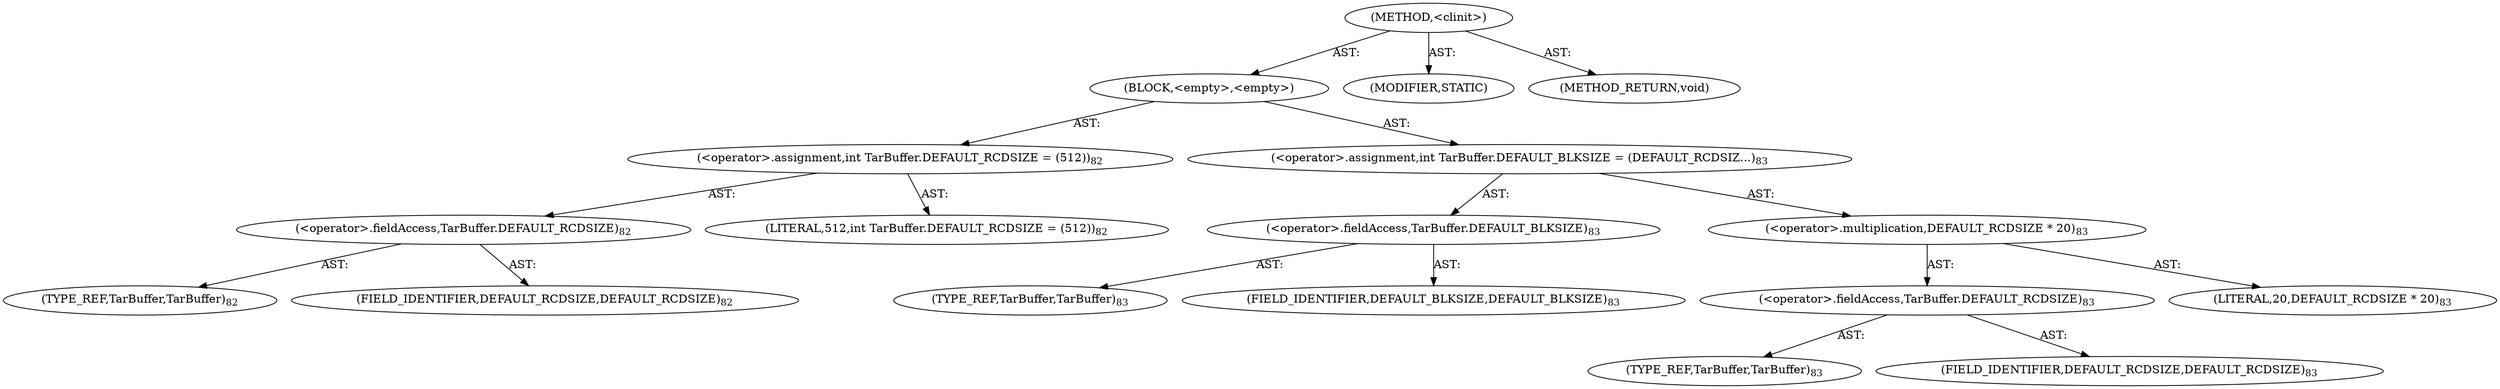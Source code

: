 digraph "&lt;clinit&gt;" {  
"111669149717" [label = <(METHOD,&lt;clinit&gt;)> ]
"25769803843" [label = <(BLOCK,&lt;empty&gt;,&lt;empty&gt;)> ]
"30064771359" [label = <(&lt;operator&gt;.assignment,int TarBuffer.DEFAULT_RCDSIZE = (512))<SUB>82</SUB>> ]
"30064771360" [label = <(&lt;operator&gt;.fieldAccess,TarBuffer.DEFAULT_RCDSIZE)<SUB>82</SUB>> ]
"180388626432" [label = <(TYPE_REF,TarBuffer,TarBuffer)<SUB>82</SUB>> ]
"55834574969" [label = <(FIELD_IDENTIFIER,DEFAULT_RCDSIZE,DEFAULT_RCDSIZE)<SUB>82</SUB>> ]
"90194313279" [label = <(LITERAL,512,int TarBuffer.DEFAULT_RCDSIZE = (512))<SUB>82</SUB>> ]
"30064771361" [label = <(&lt;operator&gt;.assignment,int TarBuffer.DEFAULT_BLKSIZE = (DEFAULT_RCDSIZ...)<SUB>83</SUB>> ]
"30064771362" [label = <(&lt;operator&gt;.fieldAccess,TarBuffer.DEFAULT_BLKSIZE)<SUB>83</SUB>> ]
"180388626433" [label = <(TYPE_REF,TarBuffer,TarBuffer)<SUB>83</SUB>> ]
"55834574970" [label = <(FIELD_IDENTIFIER,DEFAULT_BLKSIZE,DEFAULT_BLKSIZE)<SUB>83</SUB>> ]
"30064771363" [label = <(&lt;operator&gt;.multiplication,DEFAULT_RCDSIZE * 20)<SUB>83</SUB>> ]
"30064771364" [label = <(&lt;operator&gt;.fieldAccess,TarBuffer.DEFAULT_RCDSIZE)<SUB>83</SUB>> ]
"180388626434" [label = <(TYPE_REF,TarBuffer,TarBuffer)<SUB>83</SUB>> ]
"55834574971" [label = <(FIELD_IDENTIFIER,DEFAULT_RCDSIZE,DEFAULT_RCDSIZE)<SUB>83</SUB>> ]
"90194313280" [label = <(LITERAL,20,DEFAULT_RCDSIZE * 20)<SUB>83</SUB>> ]
"133143986231" [label = <(MODIFIER,STATIC)> ]
"128849018901" [label = <(METHOD_RETURN,void)> ]
  "111669149717" -> "25769803843"  [ label = "AST: "] 
  "111669149717" -> "133143986231"  [ label = "AST: "] 
  "111669149717" -> "128849018901"  [ label = "AST: "] 
  "25769803843" -> "30064771359"  [ label = "AST: "] 
  "25769803843" -> "30064771361"  [ label = "AST: "] 
  "30064771359" -> "30064771360"  [ label = "AST: "] 
  "30064771359" -> "90194313279"  [ label = "AST: "] 
  "30064771360" -> "180388626432"  [ label = "AST: "] 
  "30064771360" -> "55834574969"  [ label = "AST: "] 
  "30064771361" -> "30064771362"  [ label = "AST: "] 
  "30064771361" -> "30064771363"  [ label = "AST: "] 
  "30064771362" -> "180388626433"  [ label = "AST: "] 
  "30064771362" -> "55834574970"  [ label = "AST: "] 
  "30064771363" -> "30064771364"  [ label = "AST: "] 
  "30064771363" -> "90194313280"  [ label = "AST: "] 
  "30064771364" -> "180388626434"  [ label = "AST: "] 
  "30064771364" -> "55834574971"  [ label = "AST: "] 
}

